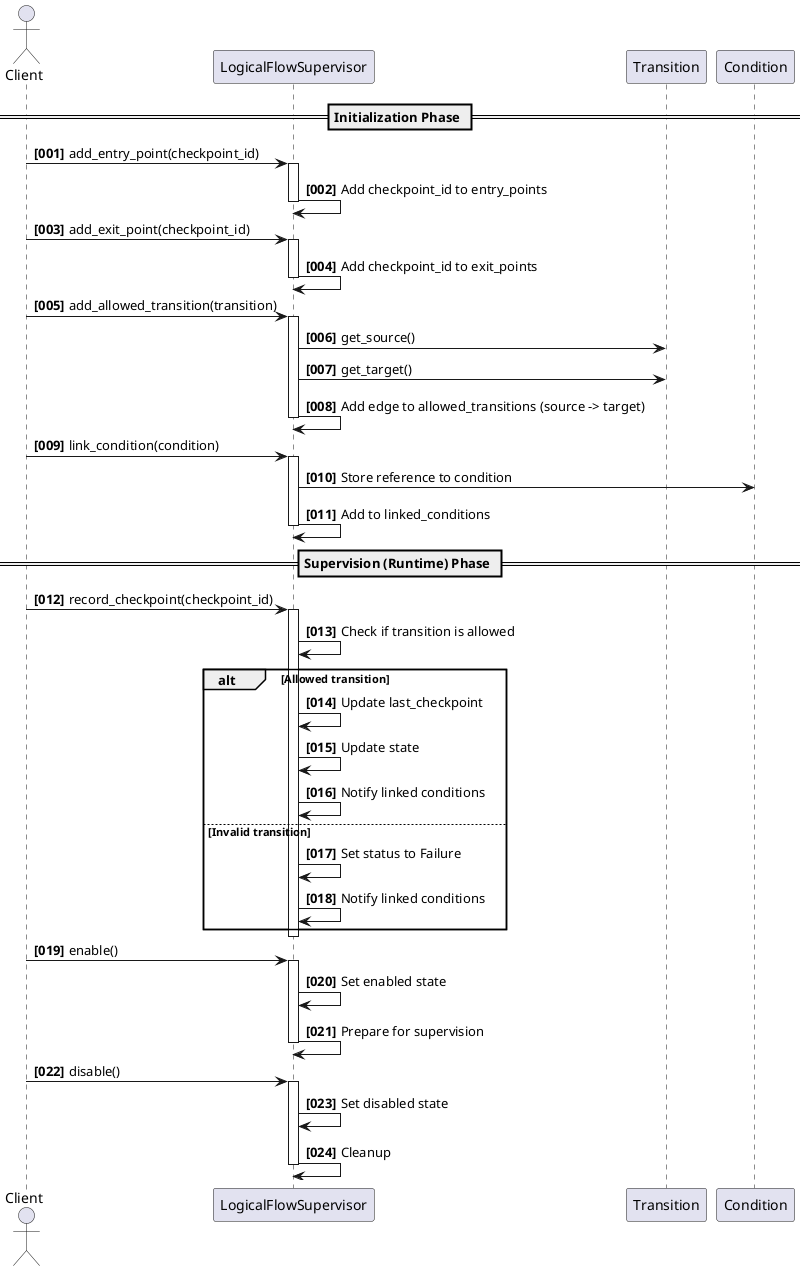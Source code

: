 @startuml
autonumber "<b>[000]"
actor "Client" as Client
participant "LogicalFlowSupervisor" as LFS
participant "Transition" as T
participant "Condition" as C

== Initialization Phase ==
Client -> LFS: add_entry_point(checkpoint_id)
activate LFS
LFS -> LFS: Add checkpoint_id to entry_points
deactivate LFS

Client -> LFS: add_exit_point(checkpoint_id)
activate LFS
LFS -> LFS: Add checkpoint_id to exit_points
deactivate LFS

Client -> LFS: add_allowed_transition(transition)
activate LFS
LFS -> T: get_source()
LFS -> T: get_target()
LFS -> LFS: Add edge to allowed_transitions (source -> target)
deactivate LFS

Client -> LFS: link_condition(condition)
activate LFS
LFS -> C: Store reference to condition
LFS -> LFS: Add to linked_conditions
deactivate LFS

== Supervision (Runtime) Phase ==
Client -> LFS: record_checkpoint(checkpoint_id)
activate LFS
LFS -> LFS: Check if transition is allowed
alt Allowed transition
    LFS -> LFS: Update last_checkpoint
    LFS -> LFS: Update state
    LFS -> LFS: Notify linked conditions
else Invalid transition
    LFS -> LFS: Set status to Failure
    LFS -> LFS: Notify linked conditions
end
deactivate LFS

Client -> LFS: enable()
activate LFS
LFS -> LFS: Set enabled state
LFS -> LFS: Prepare for supervision
deactivate LFS

Client -> LFS: disable()
activate LFS
LFS -> LFS: Set disabled state
LFS -> LFS: Cleanup
deactivate LFS

@enduml
